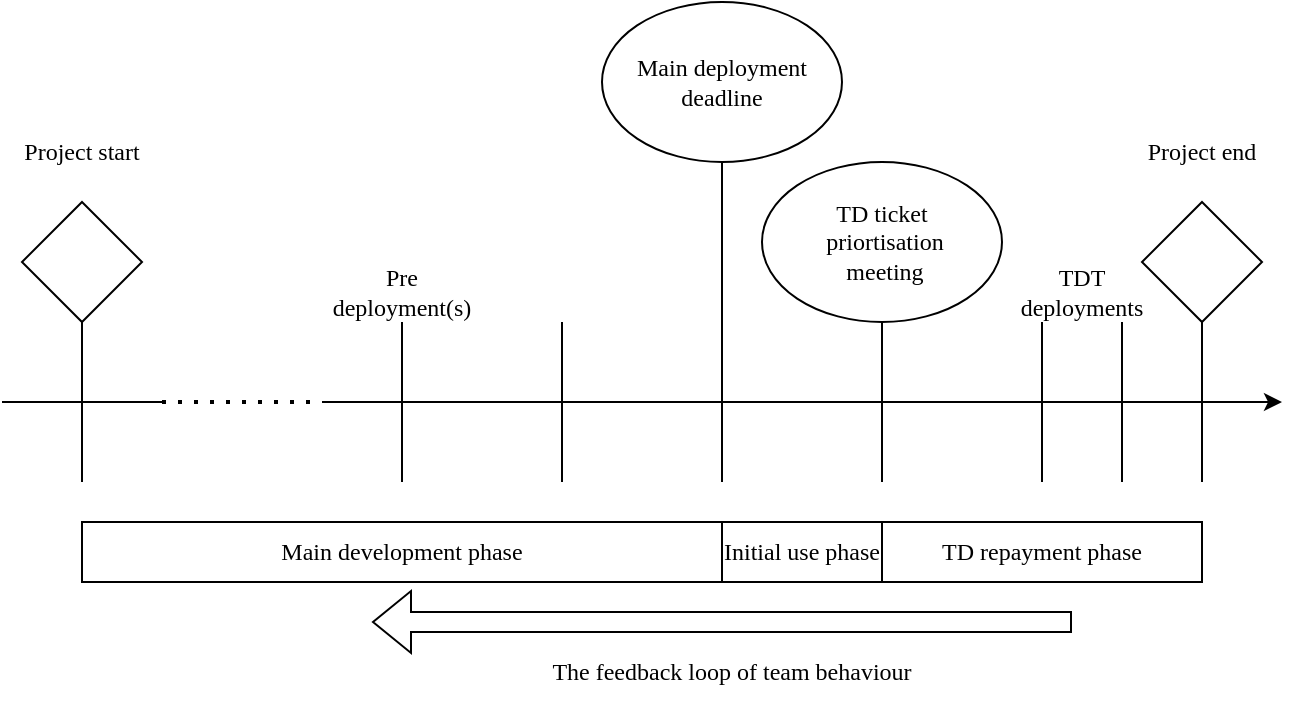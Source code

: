 <mxfile version="23.0.2" type="device">
  <diagram id="CaPQgzh4pkh0Od7nnjaS" name="Page-1">
    <mxGraphModel dx="1418" dy="820" grid="1" gridSize="10" guides="1" tooltips="1" connect="1" arrows="1" fold="1" page="1" pageScale="1" pageWidth="850" pageHeight="1100" math="0" shadow="0">
      <root>
        <mxCell id="0" />
        <mxCell id="1" parent="0" />
        <mxCell id="SlBbRpYP-GwXXFSNbhOj-1" value="" style="endArrow=classic;html=1;rounded=0;fontFamily=Times New Roman;" parent="1" edge="1">
          <mxGeometry width="50" height="50" relative="1" as="geometry">
            <mxPoint x="320" y="440" as="sourcePoint" />
            <mxPoint x="800" y="440" as="targetPoint" />
          </mxGeometry>
        </mxCell>
        <mxCell id="SlBbRpYP-GwXXFSNbhOj-2" value="" style="endArrow=none;html=1;rounded=0;fontFamily=Times New Roman;" parent="1" edge="1">
          <mxGeometry width="50" height="50" relative="1" as="geometry">
            <mxPoint x="760" y="480" as="sourcePoint" />
            <mxPoint x="760" y="400" as="targetPoint" />
          </mxGeometry>
        </mxCell>
        <mxCell id="SlBbRpYP-GwXXFSNbhOj-3" value="" style="rhombus;whiteSpace=wrap;html=1;fillColor=none;fontFamily=Times New Roman;" parent="1" vertex="1">
          <mxGeometry x="730" y="340" width="60" height="60" as="geometry" />
        </mxCell>
        <mxCell id="SlBbRpYP-GwXXFSNbhOj-4" value="Project end" style="text;html=1;strokeColor=none;fillColor=none;align=center;verticalAlign=middle;whiteSpace=wrap;rounded=0;fontFamily=Times New Roman;" parent="1" vertex="1">
          <mxGeometry x="730" y="300" width="60" height="30" as="geometry" />
        </mxCell>
        <mxCell id="SlBbRpYP-GwXXFSNbhOj-5" value="" style="endArrow=none;html=1;rounded=0;fontFamily=Times New Roman;" parent="1" edge="1">
          <mxGeometry width="50" height="50" relative="1" as="geometry">
            <mxPoint x="720" y="480" as="sourcePoint" />
            <mxPoint x="720" y="400" as="targetPoint" />
          </mxGeometry>
        </mxCell>
        <mxCell id="SlBbRpYP-GwXXFSNbhOj-6" value="" style="endArrow=none;html=1;rounded=0;fontFamily=Times New Roman;" parent="1" edge="1">
          <mxGeometry width="50" height="50" relative="1" as="geometry">
            <mxPoint x="680" y="480" as="sourcePoint" />
            <mxPoint x="680" y="400" as="targetPoint" />
          </mxGeometry>
        </mxCell>
        <mxCell id="SlBbRpYP-GwXXFSNbhOj-7" value="" style="endArrow=none;html=1;rounded=0;fontFamily=Times New Roman;" parent="1" edge="1">
          <mxGeometry width="50" height="50" relative="1" as="geometry">
            <mxPoint x="600" y="480" as="sourcePoint" />
            <mxPoint x="600" y="400" as="targetPoint" />
          </mxGeometry>
        </mxCell>
        <mxCell id="SlBbRpYP-GwXXFSNbhOj-8" value="TD ticket&lt;br&gt;&amp;nbsp;priortisation&lt;br&gt;&amp;nbsp;meeting" style="ellipse;whiteSpace=wrap;html=1;fillColor=none;fontFamily=Times New Roman;" parent="1" vertex="1">
          <mxGeometry x="540" y="320" width="120" height="80" as="geometry" />
        </mxCell>
        <mxCell id="SlBbRpYP-GwXXFSNbhOj-9" value="" style="endArrow=none;html=1;rounded=0;fontFamily=Times New Roman;" parent="1" edge="1">
          <mxGeometry width="50" height="50" relative="1" as="geometry">
            <mxPoint x="520" y="480" as="sourcePoint" />
            <mxPoint x="520" y="320" as="targetPoint" />
          </mxGeometry>
        </mxCell>
        <mxCell id="SlBbRpYP-GwXXFSNbhOj-10" value="TDT deployments" style="text;html=1;strokeColor=none;fillColor=none;align=center;verticalAlign=middle;whiteSpace=wrap;rounded=0;fontFamily=Times New Roman;" parent="1" vertex="1">
          <mxGeometry x="670" y="370" width="60" height="30" as="geometry" />
        </mxCell>
        <mxCell id="SlBbRpYP-GwXXFSNbhOj-11" value="Main&amp;nbsp;deployment deadline" style="ellipse;whiteSpace=wrap;html=1;fillColor=none;fontFamily=Times New Roman;" parent="1" vertex="1">
          <mxGeometry x="460" y="240" width="120" height="80" as="geometry" />
        </mxCell>
        <mxCell id="SlBbRpYP-GwXXFSNbhOj-12" value="" style="endArrow=none;html=1;rounded=0;fontFamily=Times New Roman;" parent="1" edge="1">
          <mxGeometry width="50" height="50" relative="1" as="geometry">
            <mxPoint x="360" y="480" as="sourcePoint" />
            <mxPoint x="360" y="400" as="targetPoint" />
          </mxGeometry>
        </mxCell>
        <mxCell id="SlBbRpYP-GwXXFSNbhOj-13" value="" style="endArrow=none;html=1;rounded=0;fontFamily=Times New Roman;" parent="1" edge="1">
          <mxGeometry width="50" height="50" relative="1" as="geometry">
            <mxPoint x="440" y="480" as="sourcePoint" />
            <mxPoint x="440" y="400" as="targetPoint" />
          </mxGeometry>
        </mxCell>
        <mxCell id="SlBbRpYP-GwXXFSNbhOj-14" value="Pre deployment(s)" style="text;html=1;strokeColor=none;fillColor=none;align=center;verticalAlign=middle;whiteSpace=wrap;rounded=0;fontFamily=Times New Roman;" parent="1" vertex="1">
          <mxGeometry x="330" y="370" width="60" height="30" as="geometry" />
        </mxCell>
        <mxCell id="SlBbRpYP-GwXXFSNbhOj-15" value="" style="endArrow=none;dashed=1;html=1;dashPattern=1 3;strokeWidth=2;rounded=0;fontFamily=Times New Roman;" parent="1" edge="1">
          <mxGeometry width="50" height="50" relative="1" as="geometry">
            <mxPoint x="240" y="440" as="sourcePoint" />
            <mxPoint x="320" y="440" as="targetPoint" />
          </mxGeometry>
        </mxCell>
        <mxCell id="SlBbRpYP-GwXXFSNbhOj-16" value="" style="endArrow=none;html=1;rounded=0;fontFamily=Times New Roman;" parent="1" edge="1">
          <mxGeometry width="50" height="50" relative="1" as="geometry">
            <mxPoint x="160" y="440" as="sourcePoint" />
            <mxPoint x="240" y="440" as="targetPoint" />
          </mxGeometry>
        </mxCell>
        <mxCell id="SlBbRpYP-GwXXFSNbhOj-17" value="" style="endArrow=none;html=1;rounded=0;fontFamily=Times New Roman;" parent="1" edge="1">
          <mxGeometry width="50" height="50" relative="1" as="geometry">
            <mxPoint x="200" y="400" as="sourcePoint" />
            <mxPoint x="200" y="480" as="targetPoint" />
          </mxGeometry>
        </mxCell>
        <mxCell id="SlBbRpYP-GwXXFSNbhOj-18" value="" style="rhombus;whiteSpace=wrap;html=1;fillColor=none;fontFamily=Times New Roman;" parent="1" vertex="1">
          <mxGeometry x="170" y="340" width="60" height="60" as="geometry" />
        </mxCell>
        <mxCell id="SlBbRpYP-GwXXFSNbhOj-19" value="Project start" style="text;html=1;strokeColor=none;fillColor=none;align=center;verticalAlign=middle;whiteSpace=wrap;rounded=0;fontFamily=Times New Roman;" parent="1" vertex="1">
          <mxGeometry x="170" y="300" width="60" height="30" as="geometry" />
        </mxCell>
        <mxCell id="SlBbRpYP-GwXXFSNbhOj-20" value="Main development phase" style="rounded=0;whiteSpace=wrap;html=1;fillColor=none;fontFamily=Times New Roman;" parent="1" vertex="1">
          <mxGeometry x="200" y="500" width="320" height="30" as="geometry" />
        </mxCell>
        <mxCell id="SlBbRpYP-GwXXFSNbhOj-21" value="TD repayment phase" style="rounded=0;whiteSpace=wrap;html=1;fillColor=none;fontFamily=Times New Roman;" parent="1" vertex="1">
          <mxGeometry x="600" y="500" width="160" height="30" as="geometry" />
        </mxCell>
        <mxCell id="SlBbRpYP-GwXXFSNbhOj-22" value="Initial use phase" style="rounded=0;whiteSpace=wrap;html=1;fillColor=none;fontFamily=Times New Roman;" parent="1" vertex="1">
          <mxGeometry x="520" y="500" width="80" height="30" as="geometry" />
        </mxCell>
        <mxCell id="SlBbRpYP-GwXXFSNbhOj-25" value="" style="shape=flexArrow;endArrow=classic;html=1;rounded=0;fontFamily=Times New Roman;" parent="1" edge="1">
          <mxGeometry width="50" height="50" relative="1" as="geometry">
            <mxPoint x="695" y="550" as="sourcePoint" />
            <mxPoint x="345" y="550" as="targetPoint" />
          </mxGeometry>
        </mxCell>
        <mxCell id="SlBbRpYP-GwXXFSNbhOj-26" value="The feedback loop of team behaviour" style="text;html=1;strokeColor=none;fillColor=none;align=center;verticalAlign=middle;whiteSpace=wrap;rounded=0;fontFamily=Times New Roman;" parent="1" vertex="1">
          <mxGeometry x="430" y="560" width="190" height="30" as="geometry" />
        </mxCell>
      </root>
    </mxGraphModel>
  </diagram>
</mxfile>
